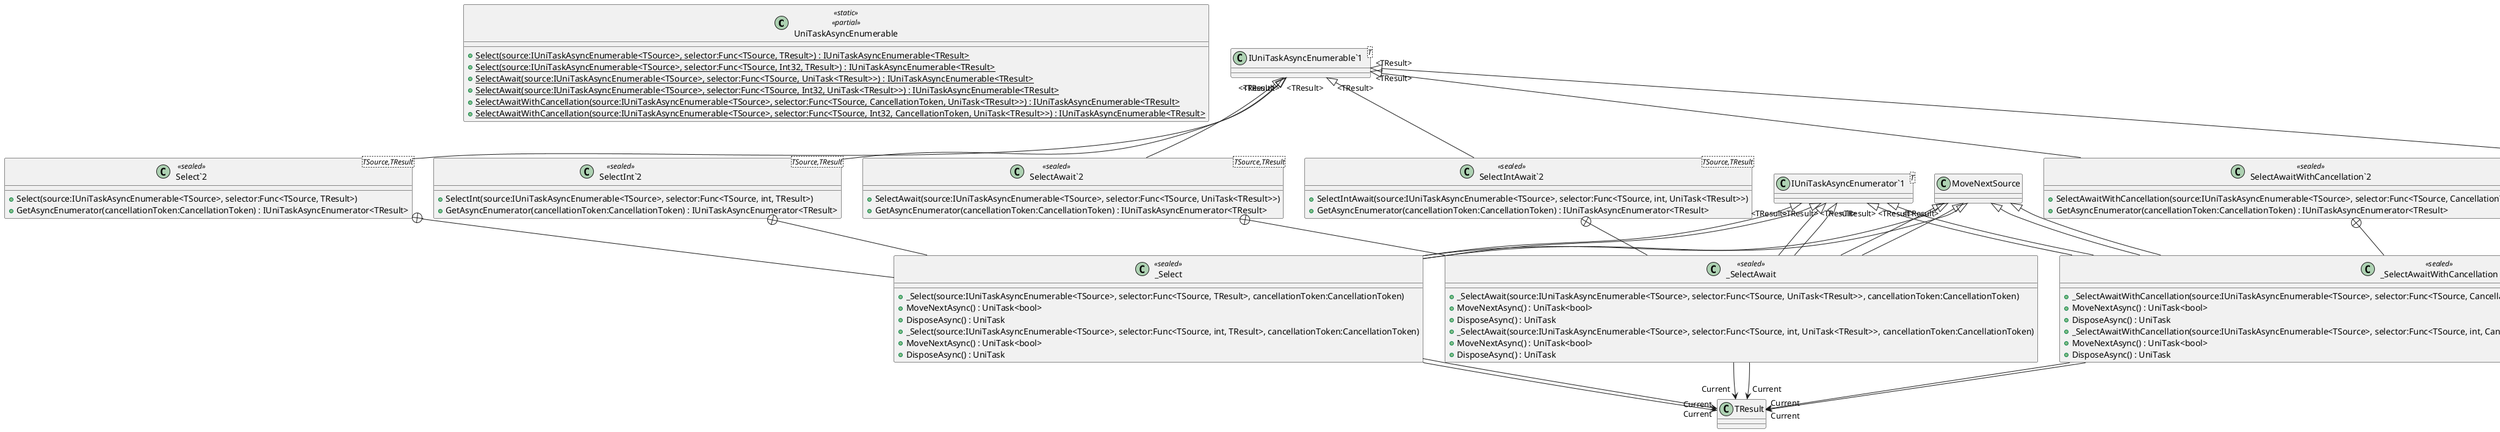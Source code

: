 @startuml
class UniTaskAsyncEnumerable <<static>> <<partial>> {
    + {static} Select(source:IUniTaskAsyncEnumerable<TSource>, selector:Func<TSource, TResult>) : IUniTaskAsyncEnumerable<TResult>
    + {static} Select(source:IUniTaskAsyncEnumerable<TSource>, selector:Func<TSource, Int32, TResult>) : IUniTaskAsyncEnumerable<TResult>
    + {static} SelectAwait(source:IUniTaskAsyncEnumerable<TSource>, selector:Func<TSource, UniTask<TResult>>) : IUniTaskAsyncEnumerable<TResult>
    + {static} SelectAwait(source:IUniTaskAsyncEnumerable<TSource>, selector:Func<TSource, Int32, UniTask<TResult>>) : IUniTaskAsyncEnumerable<TResult>
    + {static} SelectAwaitWithCancellation(source:IUniTaskAsyncEnumerable<TSource>, selector:Func<TSource, CancellationToken, UniTask<TResult>>) : IUniTaskAsyncEnumerable<TResult>
    + {static} SelectAwaitWithCancellation(source:IUniTaskAsyncEnumerable<TSource>, selector:Func<TSource, Int32, CancellationToken, UniTask<TResult>>) : IUniTaskAsyncEnumerable<TResult>
}
class "Select`2"<TSource,TResult> <<sealed>> {
    + Select(source:IUniTaskAsyncEnumerable<TSource>, selector:Func<TSource, TResult>)
    + GetAsyncEnumerator(cancellationToken:CancellationToken) : IUniTaskAsyncEnumerator<TResult>
}
class "SelectInt`2"<TSource,TResult> <<sealed>> {
    + SelectInt(source:IUniTaskAsyncEnumerable<TSource>, selector:Func<TSource, int, TResult>)
    + GetAsyncEnumerator(cancellationToken:CancellationToken) : IUniTaskAsyncEnumerator<TResult>
}
class "SelectAwait`2"<TSource,TResult> <<sealed>> {
    + SelectAwait(source:IUniTaskAsyncEnumerable<TSource>, selector:Func<TSource, UniTask<TResult>>)
    + GetAsyncEnumerator(cancellationToken:CancellationToken) : IUniTaskAsyncEnumerator<TResult>
}
class "SelectIntAwait`2"<TSource,TResult> <<sealed>> {
    + SelectIntAwait(source:IUniTaskAsyncEnumerable<TSource>, selector:Func<TSource, int, UniTask<TResult>>)
    + GetAsyncEnumerator(cancellationToken:CancellationToken) : IUniTaskAsyncEnumerator<TResult>
}
class "SelectAwaitWithCancellation`2"<TSource,TResult> <<sealed>> {
    + SelectAwaitWithCancellation(source:IUniTaskAsyncEnumerable<TSource>, selector:Func<TSource, CancellationToken, UniTask<TResult>>)
    + GetAsyncEnumerator(cancellationToken:CancellationToken) : IUniTaskAsyncEnumerator<TResult>
}
class "SelectIntAwaitWithCancellation`2"<TSource,TResult> <<sealed>> {
    + SelectIntAwaitWithCancellation(source:IUniTaskAsyncEnumerable<TSource>, selector:Func<TSource, int, CancellationToken, UniTask<TResult>>)
    + GetAsyncEnumerator(cancellationToken:CancellationToken) : IUniTaskAsyncEnumerator<TResult>
}
class "IUniTaskAsyncEnumerable`1"<T> {
}
class _Select <<sealed>> {
    + _Select(source:IUniTaskAsyncEnumerable<TSource>, selector:Func<TSource, TResult>, cancellationToken:CancellationToken)
    + MoveNextAsync() : UniTask<bool>
    + DisposeAsync() : UniTask
}
class _Select <<sealed>> {
    + _Select(source:IUniTaskAsyncEnumerable<TSource>, selector:Func<TSource, int, TResult>, cancellationToken:CancellationToken)
    + MoveNextAsync() : UniTask<bool>
    + DisposeAsync() : UniTask
}
class _SelectAwait <<sealed>> {
    + _SelectAwait(source:IUniTaskAsyncEnumerable<TSource>, selector:Func<TSource, UniTask<TResult>>, cancellationToken:CancellationToken)
    + MoveNextAsync() : UniTask<bool>
    + DisposeAsync() : UniTask
}
class _SelectAwait <<sealed>> {
    + _SelectAwait(source:IUniTaskAsyncEnumerable<TSource>, selector:Func<TSource, int, UniTask<TResult>>, cancellationToken:CancellationToken)
    + MoveNextAsync() : UniTask<bool>
    + DisposeAsync() : UniTask
}
class _SelectAwaitWithCancellation <<sealed>> {
    + _SelectAwaitWithCancellation(source:IUniTaskAsyncEnumerable<TSource>, selector:Func<TSource, CancellationToken, UniTask<TResult>>, cancellationToken:CancellationToken)
    + MoveNextAsync() : UniTask<bool>
    + DisposeAsync() : UniTask
}
class _SelectAwaitWithCancellation <<sealed>> {
    + _SelectAwaitWithCancellation(source:IUniTaskAsyncEnumerable<TSource>, selector:Func<TSource, int, CancellationToken, UniTask<TResult>>, cancellationToken:CancellationToken)
    + MoveNextAsync() : UniTask<bool>
    + DisposeAsync() : UniTask
}
class "IUniTaskAsyncEnumerator`1"<T> {
}
"IUniTaskAsyncEnumerable`1" "<TResult>" <|-- "Select`2"
"IUniTaskAsyncEnumerable`1" "<TResult>" <|-- "SelectInt`2"
"IUniTaskAsyncEnumerable`1" "<TResult>" <|-- "SelectAwait`2"
"IUniTaskAsyncEnumerable`1" "<TResult>" <|-- "SelectIntAwait`2"
"IUniTaskAsyncEnumerable`1" "<TResult>" <|-- "SelectAwaitWithCancellation`2"
"IUniTaskAsyncEnumerable`1" "<TResult>" <|-- "SelectIntAwaitWithCancellation`2"
"Select`2" +-- _Select
MoveNextSource <|-- _Select
"IUniTaskAsyncEnumerator`1" "<TResult>" <|-- _Select
_Select --> "Current" TResult
"SelectInt`2" +-- _Select
MoveNextSource <|-- _Select
"IUniTaskAsyncEnumerator`1" "<TResult>" <|-- _Select
_Select --> "Current" TResult
"SelectAwait`2" +-- _SelectAwait
MoveNextSource <|-- _SelectAwait
"IUniTaskAsyncEnumerator`1" "<TResult>" <|-- _SelectAwait
_SelectAwait --> "Current" TResult
"SelectIntAwait`2" +-- _SelectAwait
MoveNextSource <|-- _SelectAwait
"IUniTaskAsyncEnumerator`1" "<TResult>" <|-- _SelectAwait
_SelectAwait --> "Current" TResult
"SelectAwaitWithCancellation`2" +-- _SelectAwaitWithCancellation
MoveNextSource <|-- _SelectAwaitWithCancellation
"IUniTaskAsyncEnumerator`1" "<TResult>" <|-- _SelectAwaitWithCancellation
_SelectAwaitWithCancellation --> "Current" TResult
"SelectIntAwaitWithCancellation`2" +-- _SelectAwaitWithCancellation
MoveNextSource <|-- _SelectAwaitWithCancellation
"IUniTaskAsyncEnumerator`1" "<TResult>" <|-- _SelectAwaitWithCancellation
_SelectAwaitWithCancellation --> "Current" TResult
@enduml
